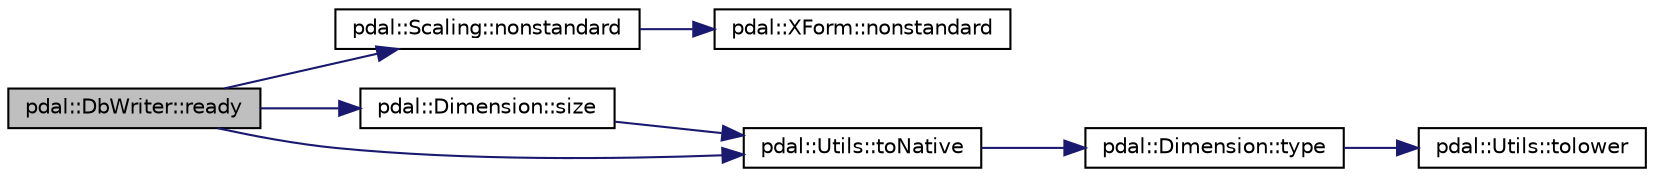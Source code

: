 digraph "pdal::DbWriter::ready"
{
  edge [fontname="Helvetica",fontsize="10",labelfontname="Helvetica",labelfontsize="10"];
  node [fontname="Helvetica",fontsize="10",shape=record];
  rankdir="LR";
  Node1 [label="pdal::DbWriter::ready",height=0.2,width=0.4,color="black", fillcolor="grey75", style="filled", fontcolor="black"];
  Node1 -> Node2 [color="midnightblue",fontsize="10",style="solid",fontname="Helvetica"];
  Node2 [label="pdal::Scaling::nonstandard",height=0.2,width=0.4,color="black", fillcolor="white", style="filled",URL="$classpdal_1_1Scaling.html#ae5bcc3f114dd8ea91ff5e06eeed29f96"];
  Node2 -> Node3 [color="midnightblue",fontsize="10",style="solid",fontname="Helvetica"];
  Node3 [label="pdal::XForm::nonstandard",height=0.2,width=0.4,color="black", fillcolor="white", style="filled",URL="$structpdal_1_1XForm.html#aa8911e8618efef91038c0b4d1e37c331"];
  Node1 -> Node4 [color="midnightblue",fontsize="10",style="solid",fontname="Helvetica"];
  Node4 [label="pdal::Dimension::size",height=0.2,width=0.4,color="black", fillcolor="white", style="filled",URL="$namespacepdal_1_1Dimension.html#acf81dae9d5946f3a941f9df154b2329b"];
  Node4 -> Node5 [color="midnightblue",fontsize="10",style="solid",fontname="Helvetica"];
  Node5 [label="pdal::Utils::toNative",height=0.2,width=0.4,color="black", fillcolor="white", style="filled",URL="$namespacepdal_1_1Utils.html#a59253304d0f929e3a3ea00f09636002f"];
  Node5 -> Node6 [color="midnightblue",fontsize="10",style="solid",fontname="Helvetica"];
  Node6 [label="pdal::Dimension::type",height=0.2,width=0.4,color="black", fillcolor="white", style="filled",URL="$namespacepdal_1_1Dimension.html#a880d689fed54aa3ded6f88c9e058c5d2"];
  Node6 -> Node7 [color="midnightblue",fontsize="10",style="solid",fontname="Helvetica"];
  Node7 [label="pdal::Utils::tolower",height=0.2,width=0.4,color="black", fillcolor="white", style="filled",URL="$namespacepdal_1_1Utils.html#a5268937cf695835e55392f752dc02cb2"];
  Node1 -> Node5 [color="midnightblue",fontsize="10",style="solid",fontname="Helvetica"];
}
